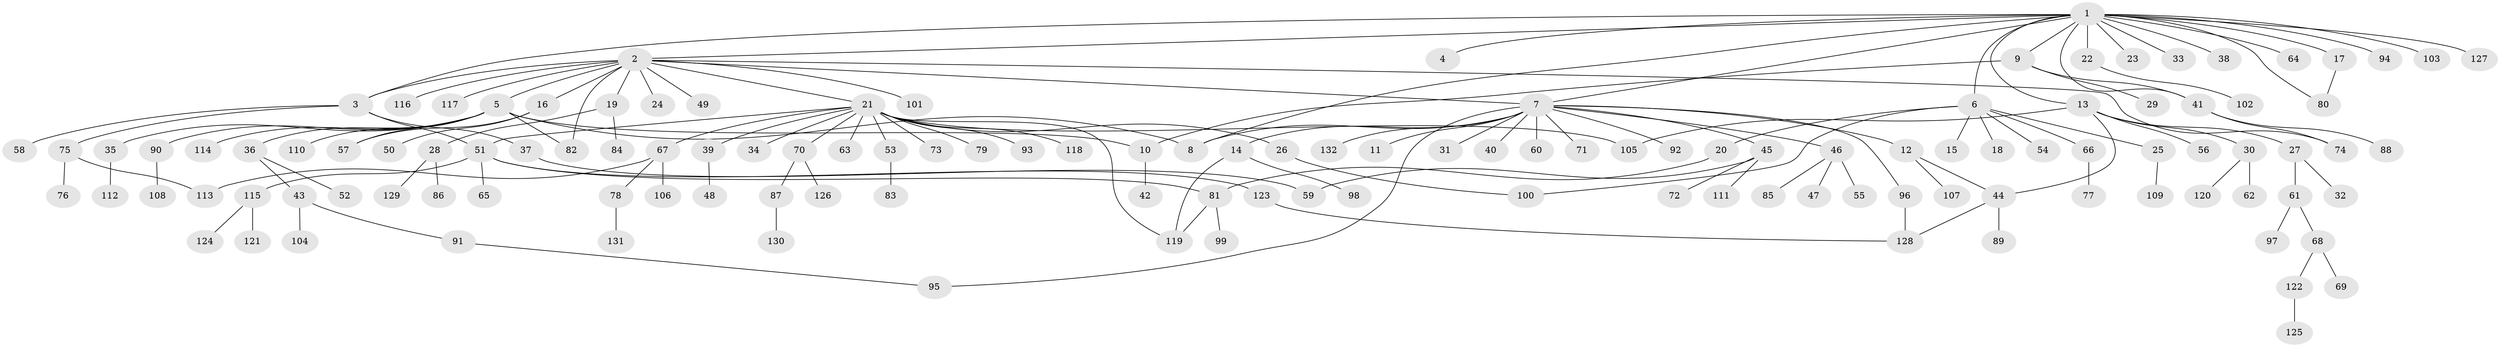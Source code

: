 // Generated by graph-tools (version 1.1) at 2025/35/03/09/25 02:35:48]
// undirected, 132 vertices, 153 edges
graph export_dot {
graph [start="1"]
  node [color=gray90,style=filled];
  1;
  2;
  3;
  4;
  5;
  6;
  7;
  8;
  9;
  10;
  11;
  12;
  13;
  14;
  15;
  16;
  17;
  18;
  19;
  20;
  21;
  22;
  23;
  24;
  25;
  26;
  27;
  28;
  29;
  30;
  31;
  32;
  33;
  34;
  35;
  36;
  37;
  38;
  39;
  40;
  41;
  42;
  43;
  44;
  45;
  46;
  47;
  48;
  49;
  50;
  51;
  52;
  53;
  54;
  55;
  56;
  57;
  58;
  59;
  60;
  61;
  62;
  63;
  64;
  65;
  66;
  67;
  68;
  69;
  70;
  71;
  72;
  73;
  74;
  75;
  76;
  77;
  78;
  79;
  80;
  81;
  82;
  83;
  84;
  85;
  86;
  87;
  88;
  89;
  90;
  91;
  92;
  93;
  94;
  95;
  96;
  97;
  98;
  99;
  100;
  101;
  102;
  103;
  104;
  105;
  106;
  107;
  108;
  109;
  110;
  111;
  112;
  113;
  114;
  115;
  116;
  117;
  118;
  119;
  120;
  121;
  122;
  123;
  124;
  125;
  126;
  127;
  128;
  129;
  130;
  131;
  132;
  1 -- 2;
  1 -- 3;
  1 -- 4;
  1 -- 6;
  1 -- 7;
  1 -- 8;
  1 -- 9;
  1 -- 13;
  1 -- 17;
  1 -- 22;
  1 -- 23;
  1 -- 33;
  1 -- 38;
  1 -- 41;
  1 -- 64;
  1 -- 80;
  1 -- 94;
  1 -- 103;
  1 -- 127;
  2 -- 3;
  2 -- 5;
  2 -- 7;
  2 -- 16;
  2 -- 19;
  2 -- 21;
  2 -- 24;
  2 -- 49;
  2 -- 74;
  2 -- 82;
  2 -- 101;
  2 -- 116;
  2 -- 117;
  3 -- 37;
  3 -- 51;
  3 -- 58;
  3 -- 75;
  5 -- 8;
  5 -- 10;
  5 -- 35;
  5 -- 36;
  5 -- 57;
  5 -- 82;
  5 -- 90;
  5 -- 110;
  5 -- 114;
  6 -- 15;
  6 -- 18;
  6 -- 20;
  6 -- 25;
  6 -- 54;
  6 -- 66;
  6 -- 100;
  7 -- 8;
  7 -- 11;
  7 -- 12;
  7 -- 14;
  7 -- 31;
  7 -- 40;
  7 -- 45;
  7 -- 46;
  7 -- 60;
  7 -- 71;
  7 -- 92;
  7 -- 95;
  7 -- 96;
  7 -- 132;
  9 -- 10;
  9 -- 29;
  9 -- 41;
  10 -- 42;
  12 -- 44;
  12 -- 107;
  13 -- 27;
  13 -- 30;
  13 -- 44;
  13 -- 56;
  13 -- 105;
  14 -- 98;
  14 -- 119;
  16 -- 50;
  16 -- 57;
  17 -- 80;
  19 -- 28;
  19 -- 84;
  20 -- 81;
  21 -- 26;
  21 -- 34;
  21 -- 39;
  21 -- 51;
  21 -- 53;
  21 -- 63;
  21 -- 67;
  21 -- 70;
  21 -- 73;
  21 -- 79;
  21 -- 93;
  21 -- 105;
  21 -- 118;
  21 -- 119;
  22 -- 102;
  25 -- 109;
  26 -- 100;
  27 -- 32;
  27 -- 61;
  28 -- 86;
  28 -- 129;
  30 -- 62;
  30 -- 120;
  35 -- 112;
  36 -- 43;
  36 -- 52;
  37 -- 59;
  39 -- 48;
  41 -- 74;
  41 -- 88;
  43 -- 91;
  43 -- 104;
  44 -- 89;
  44 -- 128;
  45 -- 59;
  45 -- 72;
  45 -- 111;
  46 -- 47;
  46 -- 55;
  46 -- 85;
  51 -- 65;
  51 -- 81;
  51 -- 115;
  51 -- 123;
  53 -- 83;
  61 -- 68;
  61 -- 97;
  66 -- 77;
  67 -- 78;
  67 -- 106;
  67 -- 113;
  68 -- 69;
  68 -- 122;
  70 -- 87;
  70 -- 126;
  75 -- 76;
  75 -- 113;
  78 -- 131;
  81 -- 99;
  81 -- 119;
  87 -- 130;
  90 -- 108;
  91 -- 95;
  96 -- 128;
  115 -- 121;
  115 -- 124;
  122 -- 125;
  123 -- 128;
}
